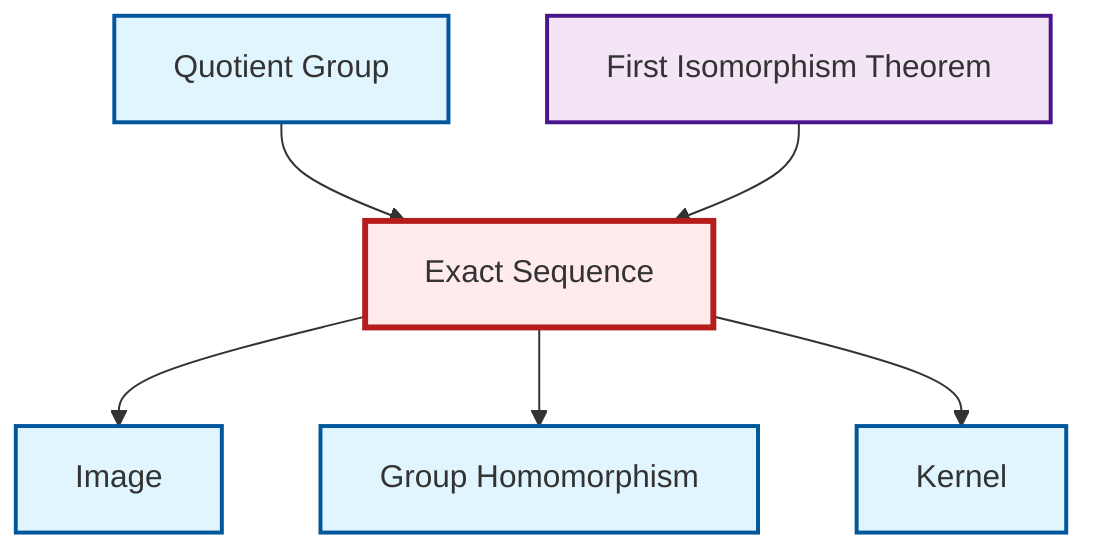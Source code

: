graph TD
    classDef definition fill:#e1f5fe,stroke:#01579b,stroke-width:2px
    classDef theorem fill:#f3e5f5,stroke:#4a148c,stroke-width:2px
    classDef axiom fill:#fff3e0,stroke:#e65100,stroke-width:2px
    classDef example fill:#e8f5e9,stroke:#1b5e20,stroke-width:2px
    classDef current fill:#ffebee,stroke:#b71c1c,stroke-width:3px
    def-kernel["Kernel"]:::definition
    def-quotient-group["Quotient Group"]:::definition
    thm-first-isomorphism["First Isomorphism Theorem"]:::theorem
    def-exact-sequence["Exact Sequence"]:::definition
    def-homomorphism["Group Homomorphism"]:::definition
    def-image["Image"]:::definition
    def-exact-sequence --> def-image
    def-quotient-group --> def-exact-sequence
    thm-first-isomorphism --> def-exact-sequence
    def-exact-sequence --> def-homomorphism
    def-exact-sequence --> def-kernel
    class def-exact-sequence current